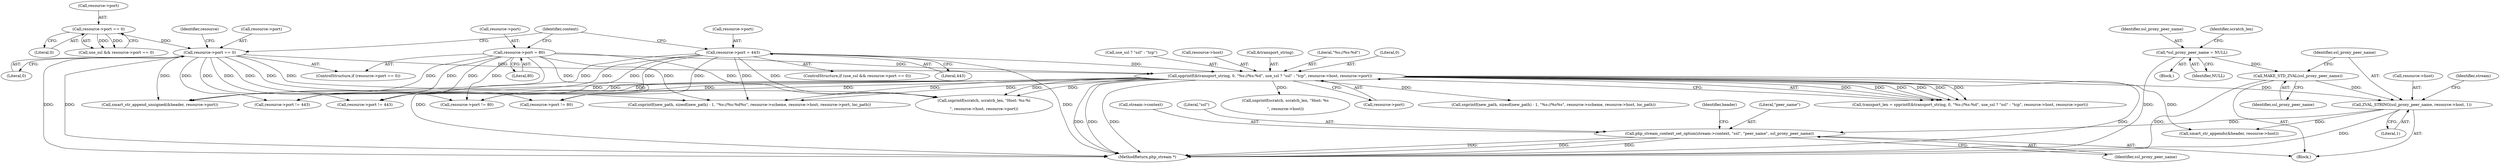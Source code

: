digraph "0_php-src_523f230c831d7b33353203fa34aee4e92ac12bba@pointer" {
"1000621" [label="(Call,php_stream_context_set_option(stream->context, \"ssl\", \"peer_name\", ssl_proxy_peer_name))"];
"1000615" [label="(Call,ZVAL_STRING(ssl_proxy_peer_name, resource->host, 1))"];
"1000613" [label="(Call,MAKE_STD_ZVAL(ssl_proxy_peer_name))"];
"1000196" [label="(Call,*ssl_proxy_peer_name = NULL)"];
"1000485" [label="(Call,spprintf(&transport_string, 0, \"%s://%s:%d\", use_ssl ? \"ssl\" : \"tcp\", resource->host, resource->port))"];
"1000436" [label="(Call,resource->port = 80)"];
"1000424" [label="(Call,resource->port = 443)"];
"1000431" [label="(Call,resource->port == 0)"];
"1000419" [label="(Call,resource->port == 0)"];
"1000483" [label="(Call,transport_len = spprintf(&transport_string, 0, \"%s://%s:%d\", use_ssl ? \"ssl\" : \"tcp\", resource->host, resource->port))"];
"1000424" [label="(Call,resource->port = 443)"];
"1000438" [label="(Identifier,resource)"];
"1003136" [label="(Call,snprintf(new_path, sizeof(new_path) - 1, \"%s://%s:%d%s\", resource->scheme, resource->host, resource->port, loc_path))"];
"1002082" [label="(Call,resource->port != 443)"];
"1000443" [label="(Identifier,context)"];
"1000613" [label="(Call,MAKE_STD_ZVAL(ssl_proxy_peer_name))"];
"1000417" [label="(Call,use_ssl && resource->port == 0)"];
"1002129" [label="(Call,snprintf(scratch, scratch_len, \"Host: %s\r\n\", resource->host))"];
"1000621" [label="(Call,php_stream_context_set_option(stream->context, \"ssl\", \"peer_name\", ssl_proxy_peer_name))"];
"1000436" [label="(Call,resource->port = 80)"];
"1000622" [label="(Call,stream->context)"];
"1000161" [label="(Block,)"];
"1002096" [label="(Call,resource->port != 80)"];
"1000614" [label="(Identifier,ssl_proxy_peer_name)"];
"1000627" [label="(Identifier,ssl_proxy_peer_name)"];
"1000497" [label="(Call,resource->port)"];
"1003130" [label="(Call,resource->port != 80)"];
"1000630" [label="(Identifier,header)"];
"1000440" [label="(Literal,80)"];
"1000636" [label="(Call,smart_str_appends(&header, resource->host))"];
"1000198" [label="(Identifier,NULL)"];
"1000494" [label="(Call,resource->host)"];
"1000626" [label="(Literal,\"peer_name\")"];
"1000485" [label="(Call,spprintf(&transport_string, 0, \"%s://%s:%d\", use_ssl ? \"ssl\" : \"tcp\", resource->host, resource->port))"];
"1000197" [label="(Identifier,ssl_proxy_peer_name)"];
"1000646" [label="(Call,smart_str_append_unsigned(&header, resource->port))"];
"1003155" [label="(Call,snprintf(new_path, sizeof(new_path) - 1, \"%s://%s%s\", resource->scheme, resource->host, loc_path))"];
"1000425" [label="(Call,resource->port)"];
"1000486" [label="(Call,&transport_string)"];
"1000431" [label="(Call,resource->port == 0)"];
"1000423" [label="(Literal,0)"];
"1000620" [label="(Literal,1)"];
"1000196" [label="(Call,*ssl_proxy_peer_name = NULL)"];
"1000489" [label="(Literal,\"%s://%s:%d\")"];
"1000201" [label="(Identifier,scratch_len)"];
"1000617" [label="(Call,resource->host)"];
"1000437" [label="(Call,resource->port)"];
"1000420" [label="(Call,resource->port)"];
"1000430" [label="(ControlStructure,if (resource->port == 0))"];
"1003241" [label="(MethodReturn,php_stream *)"];
"1000419" [label="(Call,resource->port == 0)"];
"1000623" [label="(Identifier,stream)"];
"1000488" [label="(Literal,0)"];
"1000612" [label="(Block,)"];
"1000616" [label="(Identifier,ssl_proxy_peer_name)"];
"1000615" [label="(Call,ZVAL_STRING(ssl_proxy_peer_name, resource->host, 1))"];
"1003122" [label="(Call,resource->port != 443)"];
"1000432" [label="(Call,resource->port)"];
"1000625" [label="(Literal,\"ssl\")"];
"1000490" [label="(Call,use_ssl ? \"ssl\" : \"tcp\")"];
"1000416" [label="(ControlStructure,if (use_ssl && resource->port == 0))"];
"1000435" [label="(Literal,0)"];
"1000428" [label="(Literal,443)"];
"1002109" [label="(Call,snprintf(scratch, scratch_len, \"Host: %s:%i\r\n\", resource->host, resource->port))"];
"1000621" -> "1000612"  [label="AST: "];
"1000621" -> "1000627"  [label="CFG: "];
"1000622" -> "1000621"  [label="AST: "];
"1000625" -> "1000621"  [label="AST: "];
"1000626" -> "1000621"  [label="AST: "];
"1000627" -> "1000621"  [label="AST: "];
"1000630" -> "1000621"  [label="CFG: "];
"1000621" -> "1003241"  [label="DDG: "];
"1000621" -> "1003241"  [label="DDG: "];
"1000621" -> "1003241"  [label="DDG: "];
"1000615" -> "1000621"  [label="DDG: "];
"1000615" -> "1000612"  [label="AST: "];
"1000615" -> "1000620"  [label="CFG: "];
"1000616" -> "1000615"  [label="AST: "];
"1000617" -> "1000615"  [label="AST: "];
"1000620" -> "1000615"  [label="AST: "];
"1000623" -> "1000615"  [label="CFG: "];
"1000615" -> "1003241"  [label="DDG: "];
"1000613" -> "1000615"  [label="DDG: "];
"1000485" -> "1000615"  [label="DDG: "];
"1000615" -> "1000636"  [label="DDG: "];
"1000613" -> "1000612"  [label="AST: "];
"1000613" -> "1000614"  [label="CFG: "];
"1000614" -> "1000613"  [label="AST: "];
"1000616" -> "1000613"  [label="CFG: "];
"1000613" -> "1003241"  [label="DDG: "];
"1000196" -> "1000613"  [label="DDG: "];
"1000196" -> "1000161"  [label="AST: "];
"1000196" -> "1000198"  [label="CFG: "];
"1000197" -> "1000196"  [label="AST: "];
"1000198" -> "1000196"  [label="AST: "];
"1000201" -> "1000196"  [label="CFG: "];
"1000196" -> "1003241"  [label="DDG: "];
"1000485" -> "1000483"  [label="AST: "];
"1000485" -> "1000497"  [label="CFG: "];
"1000486" -> "1000485"  [label="AST: "];
"1000488" -> "1000485"  [label="AST: "];
"1000489" -> "1000485"  [label="AST: "];
"1000490" -> "1000485"  [label="AST: "];
"1000494" -> "1000485"  [label="AST: "];
"1000497" -> "1000485"  [label="AST: "];
"1000483" -> "1000485"  [label="CFG: "];
"1000485" -> "1003241"  [label="DDG: "];
"1000485" -> "1003241"  [label="DDG: "];
"1000485" -> "1003241"  [label="DDG: "];
"1000485" -> "1003241"  [label="DDG: "];
"1000485" -> "1000483"  [label="DDG: "];
"1000485" -> "1000483"  [label="DDG: "];
"1000485" -> "1000483"  [label="DDG: "];
"1000485" -> "1000483"  [label="DDG: "];
"1000485" -> "1000483"  [label="DDG: "];
"1000485" -> "1000483"  [label="DDG: "];
"1000436" -> "1000485"  [label="DDG: "];
"1000424" -> "1000485"  [label="DDG: "];
"1000431" -> "1000485"  [label="DDG: "];
"1000485" -> "1000636"  [label="DDG: "];
"1000485" -> "1000646"  [label="DDG: "];
"1000485" -> "1002082"  [label="DDG: "];
"1000485" -> "1002096"  [label="DDG: "];
"1000485" -> "1002109"  [label="DDG: "];
"1000485" -> "1002109"  [label="DDG: "];
"1000485" -> "1002129"  [label="DDG: "];
"1000485" -> "1003122"  [label="DDG: "];
"1000485" -> "1003130"  [label="DDG: "];
"1000485" -> "1003136"  [label="DDG: "];
"1000485" -> "1003136"  [label="DDG: "];
"1000485" -> "1003155"  [label="DDG: "];
"1000436" -> "1000430"  [label="AST: "];
"1000436" -> "1000440"  [label="CFG: "];
"1000437" -> "1000436"  [label="AST: "];
"1000440" -> "1000436"  [label="AST: "];
"1000443" -> "1000436"  [label="CFG: "];
"1000436" -> "1003241"  [label="DDG: "];
"1000436" -> "1000646"  [label="DDG: "];
"1000436" -> "1002082"  [label="DDG: "];
"1000436" -> "1002096"  [label="DDG: "];
"1000436" -> "1002109"  [label="DDG: "];
"1000436" -> "1003122"  [label="DDG: "];
"1000436" -> "1003130"  [label="DDG: "];
"1000436" -> "1003136"  [label="DDG: "];
"1000424" -> "1000416"  [label="AST: "];
"1000424" -> "1000428"  [label="CFG: "];
"1000425" -> "1000424"  [label="AST: "];
"1000428" -> "1000424"  [label="AST: "];
"1000443" -> "1000424"  [label="CFG: "];
"1000424" -> "1003241"  [label="DDG: "];
"1000424" -> "1000646"  [label="DDG: "];
"1000424" -> "1002082"  [label="DDG: "];
"1000424" -> "1002096"  [label="DDG: "];
"1000424" -> "1002109"  [label="DDG: "];
"1000424" -> "1003122"  [label="DDG: "];
"1000424" -> "1003130"  [label="DDG: "];
"1000424" -> "1003136"  [label="DDG: "];
"1000431" -> "1000430"  [label="AST: "];
"1000431" -> "1000435"  [label="CFG: "];
"1000432" -> "1000431"  [label="AST: "];
"1000435" -> "1000431"  [label="AST: "];
"1000438" -> "1000431"  [label="CFG: "];
"1000443" -> "1000431"  [label="CFG: "];
"1000431" -> "1003241"  [label="DDG: "];
"1000431" -> "1003241"  [label="DDG: "];
"1000419" -> "1000431"  [label="DDG: "];
"1000431" -> "1000646"  [label="DDG: "];
"1000431" -> "1002082"  [label="DDG: "];
"1000431" -> "1002096"  [label="DDG: "];
"1000431" -> "1002109"  [label="DDG: "];
"1000431" -> "1003122"  [label="DDG: "];
"1000431" -> "1003130"  [label="DDG: "];
"1000431" -> "1003136"  [label="DDG: "];
"1000419" -> "1000417"  [label="AST: "];
"1000419" -> "1000423"  [label="CFG: "];
"1000420" -> "1000419"  [label="AST: "];
"1000423" -> "1000419"  [label="AST: "];
"1000417" -> "1000419"  [label="CFG: "];
"1000419" -> "1000417"  [label="DDG: "];
"1000419" -> "1000417"  [label="DDG: "];
}
